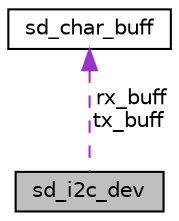 digraph "sd_i2c_dev"
{
  edge [fontname="Helvetica",fontsize="10",labelfontname="Helvetica",labelfontsize="10"];
  node [fontname="Helvetica",fontsize="10",shape=record];
  Node1 [label="sd_i2c_dev",height=0.2,width=0.4,color="black", fillcolor="grey75", style="filled", fontcolor="black"];
  Node2 -> Node1 [dir="back",color="darkorchid3",fontsize="10",style="dashed",label=" rx_buff\ntx_buff" ,fontname="Helvetica"];
  Node2 [label="sd_char_buff",height=0.2,width=0.4,color="black", fillcolor="white", style="filled",URL="$structsd__char__buff.html",tooltip="Character buffer structure. "];
}
